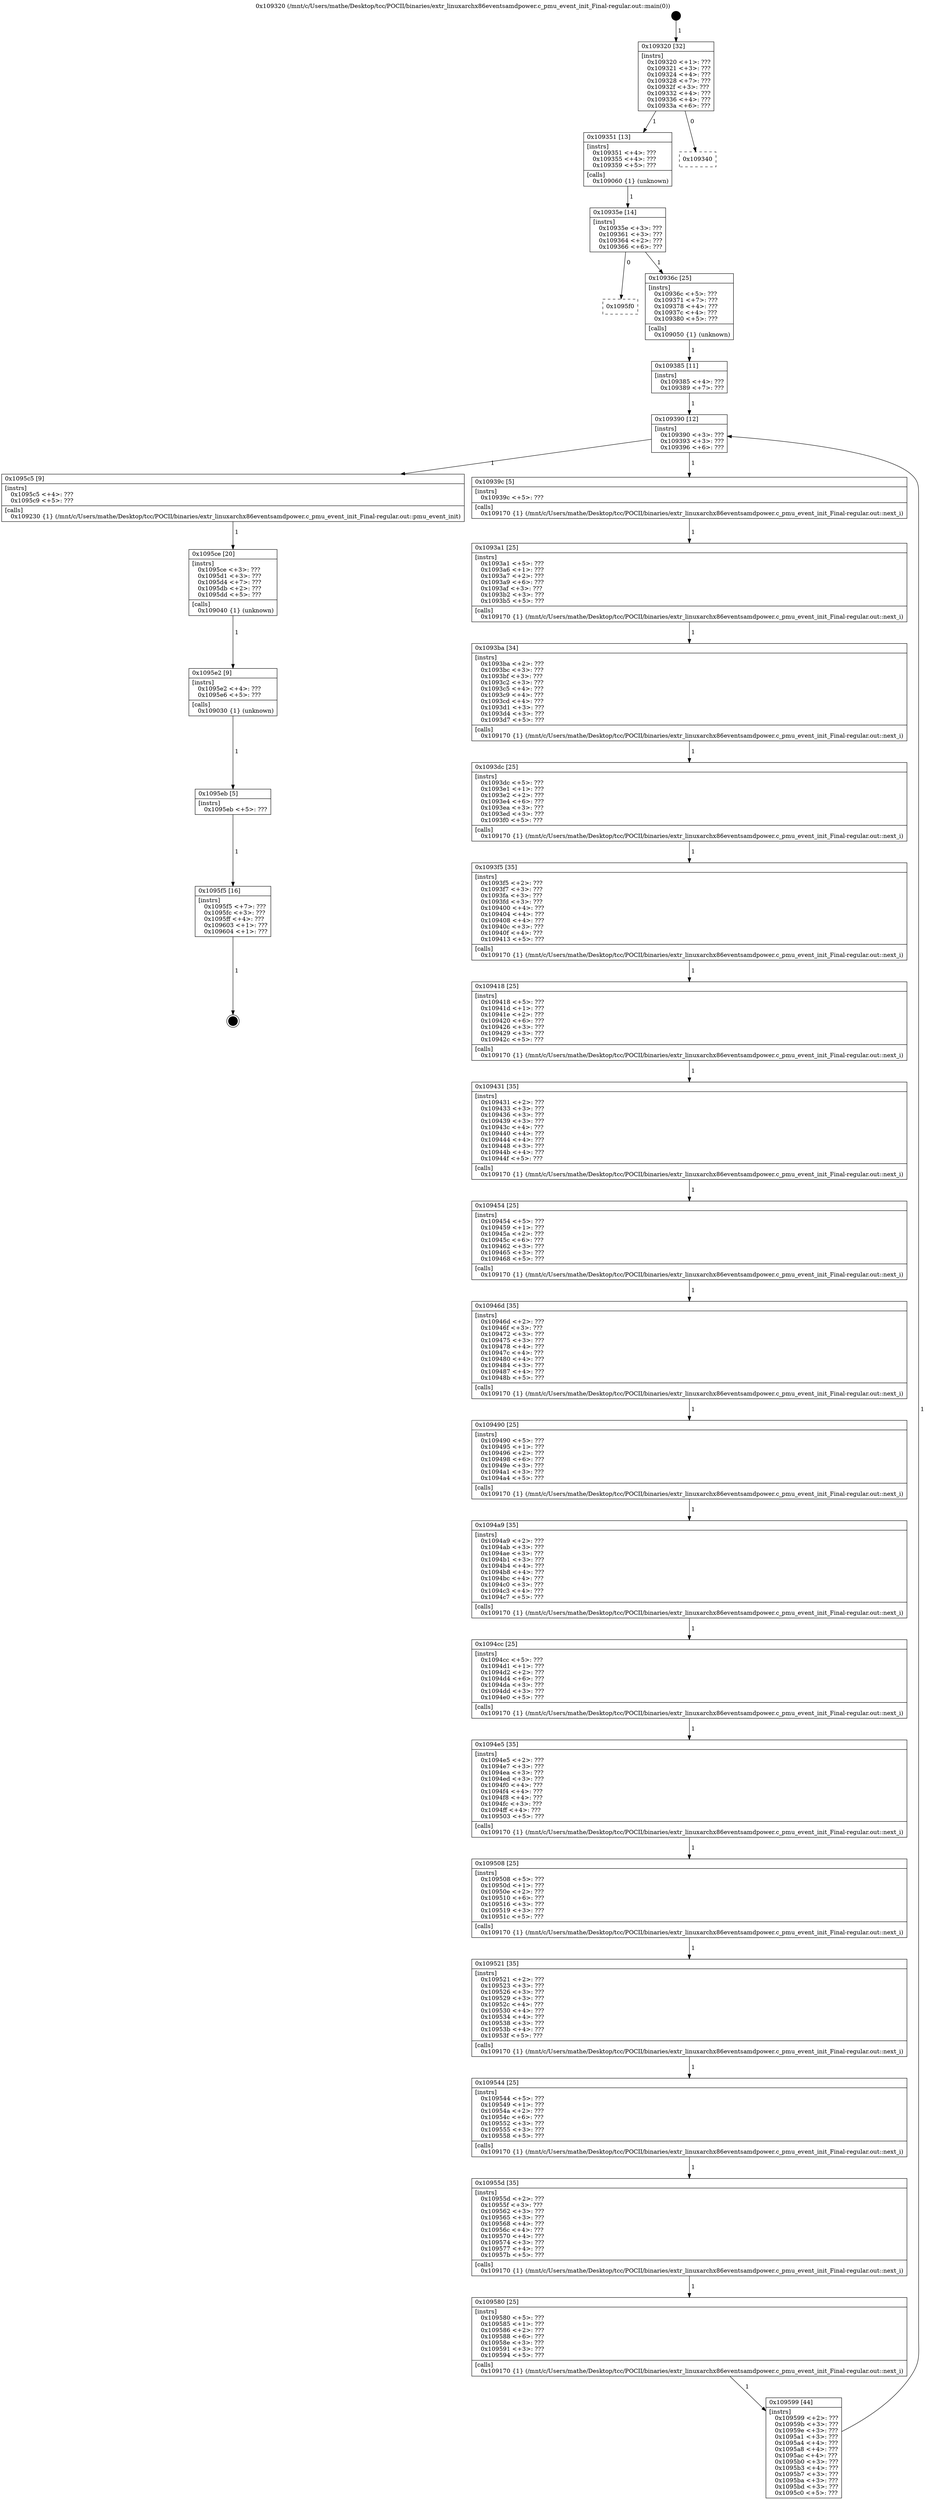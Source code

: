 digraph "0x109320" {
  label = "0x109320 (/mnt/c/Users/mathe/Desktop/tcc/POCII/binaries/extr_linuxarchx86eventsamdpower.c_pmu_event_init_Final-regular.out::main(0))"
  labelloc = "t"
  node[shape=record]

  Entry [label="",width=0.3,height=0.3,shape=circle,fillcolor=black,style=filled]
  "0x109320" [label="{
     0x109320 [32]\l
     | [instrs]\l
     &nbsp;&nbsp;0x109320 \<+1\>: ???\l
     &nbsp;&nbsp;0x109321 \<+3\>: ???\l
     &nbsp;&nbsp;0x109324 \<+4\>: ???\l
     &nbsp;&nbsp;0x109328 \<+7\>: ???\l
     &nbsp;&nbsp;0x10932f \<+3\>: ???\l
     &nbsp;&nbsp;0x109332 \<+4\>: ???\l
     &nbsp;&nbsp;0x109336 \<+4\>: ???\l
     &nbsp;&nbsp;0x10933a \<+6\>: ???\l
  }"]
  "0x109351" [label="{
     0x109351 [13]\l
     | [instrs]\l
     &nbsp;&nbsp;0x109351 \<+4\>: ???\l
     &nbsp;&nbsp;0x109355 \<+4\>: ???\l
     &nbsp;&nbsp;0x109359 \<+5\>: ???\l
     | [calls]\l
     &nbsp;&nbsp;0x109060 \{1\} (unknown)\l
  }"]
  "0x109340" [label="{
     0x109340\l
  }", style=dashed]
  "0x10935e" [label="{
     0x10935e [14]\l
     | [instrs]\l
     &nbsp;&nbsp;0x10935e \<+3\>: ???\l
     &nbsp;&nbsp;0x109361 \<+3\>: ???\l
     &nbsp;&nbsp;0x109364 \<+2\>: ???\l
     &nbsp;&nbsp;0x109366 \<+6\>: ???\l
  }"]
  "0x1095f0" [label="{
     0x1095f0\l
  }", style=dashed]
  "0x10936c" [label="{
     0x10936c [25]\l
     | [instrs]\l
     &nbsp;&nbsp;0x10936c \<+5\>: ???\l
     &nbsp;&nbsp;0x109371 \<+7\>: ???\l
     &nbsp;&nbsp;0x109378 \<+4\>: ???\l
     &nbsp;&nbsp;0x10937c \<+4\>: ???\l
     &nbsp;&nbsp;0x109380 \<+5\>: ???\l
     | [calls]\l
     &nbsp;&nbsp;0x109050 \{1\} (unknown)\l
  }"]
  Exit [label="",width=0.3,height=0.3,shape=circle,fillcolor=black,style=filled,peripheries=2]
  "0x109390" [label="{
     0x109390 [12]\l
     | [instrs]\l
     &nbsp;&nbsp;0x109390 \<+3\>: ???\l
     &nbsp;&nbsp;0x109393 \<+3\>: ???\l
     &nbsp;&nbsp;0x109396 \<+6\>: ???\l
  }"]
  "0x1095c5" [label="{
     0x1095c5 [9]\l
     | [instrs]\l
     &nbsp;&nbsp;0x1095c5 \<+4\>: ???\l
     &nbsp;&nbsp;0x1095c9 \<+5\>: ???\l
     | [calls]\l
     &nbsp;&nbsp;0x109230 \{1\} (/mnt/c/Users/mathe/Desktop/tcc/POCII/binaries/extr_linuxarchx86eventsamdpower.c_pmu_event_init_Final-regular.out::pmu_event_init)\l
  }"]
  "0x10939c" [label="{
     0x10939c [5]\l
     | [instrs]\l
     &nbsp;&nbsp;0x10939c \<+5\>: ???\l
     | [calls]\l
     &nbsp;&nbsp;0x109170 \{1\} (/mnt/c/Users/mathe/Desktop/tcc/POCII/binaries/extr_linuxarchx86eventsamdpower.c_pmu_event_init_Final-regular.out::next_i)\l
  }"]
  "0x1093a1" [label="{
     0x1093a1 [25]\l
     | [instrs]\l
     &nbsp;&nbsp;0x1093a1 \<+5\>: ???\l
     &nbsp;&nbsp;0x1093a6 \<+1\>: ???\l
     &nbsp;&nbsp;0x1093a7 \<+2\>: ???\l
     &nbsp;&nbsp;0x1093a9 \<+6\>: ???\l
     &nbsp;&nbsp;0x1093af \<+3\>: ???\l
     &nbsp;&nbsp;0x1093b2 \<+3\>: ???\l
     &nbsp;&nbsp;0x1093b5 \<+5\>: ???\l
     | [calls]\l
     &nbsp;&nbsp;0x109170 \{1\} (/mnt/c/Users/mathe/Desktop/tcc/POCII/binaries/extr_linuxarchx86eventsamdpower.c_pmu_event_init_Final-regular.out::next_i)\l
  }"]
  "0x1093ba" [label="{
     0x1093ba [34]\l
     | [instrs]\l
     &nbsp;&nbsp;0x1093ba \<+2\>: ???\l
     &nbsp;&nbsp;0x1093bc \<+3\>: ???\l
     &nbsp;&nbsp;0x1093bf \<+3\>: ???\l
     &nbsp;&nbsp;0x1093c2 \<+3\>: ???\l
     &nbsp;&nbsp;0x1093c5 \<+4\>: ???\l
     &nbsp;&nbsp;0x1093c9 \<+4\>: ???\l
     &nbsp;&nbsp;0x1093cd \<+4\>: ???\l
     &nbsp;&nbsp;0x1093d1 \<+3\>: ???\l
     &nbsp;&nbsp;0x1093d4 \<+3\>: ???\l
     &nbsp;&nbsp;0x1093d7 \<+5\>: ???\l
     | [calls]\l
     &nbsp;&nbsp;0x109170 \{1\} (/mnt/c/Users/mathe/Desktop/tcc/POCII/binaries/extr_linuxarchx86eventsamdpower.c_pmu_event_init_Final-regular.out::next_i)\l
  }"]
  "0x1093dc" [label="{
     0x1093dc [25]\l
     | [instrs]\l
     &nbsp;&nbsp;0x1093dc \<+5\>: ???\l
     &nbsp;&nbsp;0x1093e1 \<+1\>: ???\l
     &nbsp;&nbsp;0x1093e2 \<+2\>: ???\l
     &nbsp;&nbsp;0x1093e4 \<+6\>: ???\l
     &nbsp;&nbsp;0x1093ea \<+3\>: ???\l
     &nbsp;&nbsp;0x1093ed \<+3\>: ???\l
     &nbsp;&nbsp;0x1093f0 \<+5\>: ???\l
     | [calls]\l
     &nbsp;&nbsp;0x109170 \{1\} (/mnt/c/Users/mathe/Desktop/tcc/POCII/binaries/extr_linuxarchx86eventsamdpower.c_pmu_event_init_Final-regular.out::next_i)\l
  }"]
  "0x1093f5" [label="{
     0x1093f5 [35]\l
     | [instrs]\l
     &nbsp;&nbsp;0x1093f5 \<+2\>: ???\l
     &nbsp;&nbsp;0x1093f7 \<+3\>: ???\l
     &nbsp;&nbsp;0x1093fa \<+3\>: ???\l
     &nbsp;&nbsp;0x1093fd \<+3\>: ???\l
     &nbsp;&nbsp;0x109400 \<+4\>: ???\l
     &nbsp;&nbsp;0x109404 \<+4\>: ???\l
     &nbsp;&nbsp;0x109408 \<+4\>: ???\l
     &nbsp;&nbsp;0x10940c \<+3\>: ???\l
     &nbsp;&nbsp;0x10940f \<+4\>: ???\l
     &nbsp;&nbsp;0x109413 \<+5\>: ???\l
     | [calls]\l
     &nbsp;&nbsp;0x109170 \{1\} (/mnt/c/Users/mathe/Desktop/tcc/POCII/binaries/extr_linuxarchx86eventsamdpower.c_pmu_event_init_Final-regular.out::next_i)\l
  }"]
  "0x109418" [label="{
     0x109418 [25]\l
     | [instrs]\l
     &nbsp;&nbsp;0x109418 \<+5\>: ???\l
     &nbsp;&nbsp;0x10941d \<+1\>: ???\l
     &nbsp;&nbsp;0x10941e \<+2\>: ???\l
     &nbsp;&nbsp;0x109420 \<+6\>: ???\l
     &nbsp;&nbsp;0x109426 \<+3\>: ???\l
     &nbsp;&nbsp;0x109429 \<+3\>: ???\l
     &nbsp;&nbsp;0x10942c \<+5\>: ???\l
     | [calls]\l
     &nbsp;&nbsp;0x109170 \{1\} (/mnt/c/Users/mathe/Desktop/tcc/POCII/binaries/extr_linuxarchx86eventsamdpower.c_pmu_event_init_Final-regular.out::next_i)\l
  }"]
  "0x109431" [label="{
     0x109431 [35]\l
     | [instrs]\l
     &nbsp;&nbsp;0x109431 \<+2\>: ???\l
     &nbsp;&nbsp;0x109433 \<+3\>: ???\l
     &nbsp;&nbsp;0x109436 \<+3\>: ???\l
     &nbsp;&nbsp;0x109439 \<+3\>: ???\l
     &nbsp;&nbsp;0x10943c \<+4\>: ???\l
     &nbsp;&nbsp;0x109440 \<+4\>: ???\l
     &nbsp;&nbsp;0x109444 \<+4\>: ???\l
     &nbsp;&nbsp;0x109448 \<+3\>: ???\l
     &nbsp;&nbsp;0x10944b \<+4\>: ???\l
     &nbsp;&nbsp;0x10944f \<+5\>: ???\l
     | [calls]\l
     &nbsp;&nbsp;0x109170 \{1\} (/mnt/c/Users/mathe/Desktop/tcc/POCII/binaries/extr_linuxarchx86eventsamdpower.c_pmu_event_init_Final-regular.out::next_i)\l
  }"]
  "0x109454" [label="{
     0x109454 [25]\l
     | [instrs]\l
     &nbsp;&nbsp;0x109454 \<+5\>: ???\l
     &nbsp;&nbsp;0x109459 \<+1\>: ???\l
     &nbsp;&nbsp;0x10945a \<+2\>: ???\l
     &nbsp;&nbsp;0x10945c \<+6\>: ???\l
     &nbsp;&nbsp;0x109462 \<+3\>: ???\l
     &nbsp;&nbsp;0x109465 \<+3\>: ???\l
     &nbsp;&nbsp;0x109468 \<+5\>: ???\l
     | [calls]\l
     &nbsp;&nbsp;0x109170 \{1\} (/mnt/c/Users/mathe/Desktop/tcc/POCII/binaries/extr_linuxarchx86eventsamdpower.c_pmu_event_init_Final-regular.out::next_i)\l
  }"]
  "0x10946d" [label="{
     0x10946d [35]\l
     | [instrs]\l
     &nbsp;&nbsp;0x10946d \<+2\>: ???\l
     &nbsp;&nbsp;0x10946f \<+3\>: ???\l
     &nbsp;&nbsp;0x109472 \<+3\>: ???\l
     &nbsp;&nbsp;0x109475 \<+3\>: ???\l
     &nbsp;&nbsp;0x109478 \<+4\>: ???\l
     &nbsp;&nbsp;0x10947c \<+4\>: ???\l
     &nbsp;&nbsp;0x109480 \<+4\>: ???\l
     &nbsp;&nbsp;0x109484 \<+3\>: ???\l
     &nbsp;&nbsp;0x109487 \<+4\>: ???\l
     &nbsp;&nbsp;0x10948b \<+5\>: ???\l
     | [calls]\l
     &nbsp;&nbsp;0x109170 \{1\} (/mnt/c/Users/mathe/Desktop/tcc/POCII/binaries/extr_linuxarchx86eventsamdpower.c_pmu_event_init_Final-regular.out::next_i)\l
  }"]
  "0x109490" [label="{
     0x109490 [25]\l
     | [instrs]\l
     &nbsp;&nbsp;0x109490 \<+5\>: ???\l
     &nbsp;&nbsp;0x109495 \<+1\>: ???\l
     &nbsp;&nbsp;0x109496 \<+2\>: ???\l
     &nbsp;&nbsp;0x109498 \<+6\>: ???\l
     &nbsp;&nbsp;0x10949e \<+3\>: ???\l
     &nbsp;&nbsp;0x1094a1 \<+3\>: ???\l
     &nbsp;&nbsp;0x1094a4 \<+5\>: ???\l
     | [calls]\l
     &nbsp;&nbsp;0x109170 \{1\} (/mnt/c/Users/mathe/Desktop/tcc/POCII/binaries/extr_linuxarchx86eventsamdpower.c_pmu_event_init_Final-regular.out::next_i)\l
  }"]
  "0x1094a9" [label="{
     0x1094a9 [35]\l
     | [instrs]\l
     &nbsp;&nbsp;0x1094a9 \<+2\>: ???\l
     &nbsp;&nbsp;0x1094ab \<+3\>: ???\l
     &nbsp;&nbsp;0x1094ae \<+3\>: ???\l
     &nbsp;&nbsp;0x1094b1 \<+3\>: ???\l
     &nbsp;&nbsp;0x1094b4 \<+4\>: ???\l
     &nbsp;&nbsp;0x1094b8 \<+4\>: ???\l
     &nbsp;&nbsp;0x1094bc \<+4\>: ???\l
     &nbsp;&nbsp;0x1094c0 \<+3\>: ???\l
     &nbsp;&nbsp;0x1094c3 \<+4\>: ???\l
     &nbsp;&nbsp;0x1094c7 \<+5\>: ???\l
     | [calls]\l
     &nbsp;&nbsp;0x109170 \{1\} (/mnt/c/Users/mathe/Desktop/tcc/POCII/binaries/extr_linuxarchx86eventsamdpower.c_pmu_event_init_Final-regular.out::next_i)\l
  }"]
  "0x1094cc" [label="{
     0x1094cc [25]\l
     | [instrs]\l
     &nbsp;&nbsp;0x1094cc \<+5\>: ???\l
     &nbsp;&nbsp;0x1094d1 \<+1\>: ???\l
     &nbsp;&nbsp;0x1094d2 \<+2\>: ???\l
     &nbsp;&nbsp;0x1094d4 \<+6\>: ???\l
     &nbsp;&nbsp;0x1094da \<+3\>: ???\l
     &nbsp;&nbsp;0x1094dd \<+3\>: ???\l
     &nbsp;&nbsp;0x1094e0 \<+5\>: ???\l
     | [calls]\l
     &nbsp;&nbsp;0x109170 \{1\} (/mnt/c/Users/mathe/Desktop/tcc/POCII/binaries/extr_linuxarchx86eventsamdpower.c_pmu_event_init_Final-regular.out::next_i)\l
  }"]
  "0x1094e5" [label="{
     0x1094e5 [35]\l
     | [instrs]\l
     &nbsp;&nbsp;0x1094e5 \<+2\>: ???\l
     &nbsp;&nbsp;0x1094e7 \<+3\>: ???\l
     &nbsp;&nbsp;0x1094ea \<+3\>: ???\l
     &nbsp;&nbsp;0x1094ed \<+3\>: ???\l
     &nbsp;&nbsp;0x1094f0 \<+4\>: ???\l
     &nbsp;&nbsp;0x1094f4 \<+4\>: ???\l
     &nbsp;&nbsp;0x1094f8 \<+4\>: ???\l
     &nbsp;&nbsp;0x1094fc \<+3\>: ???\l
     &nbsp;&nbsp;0x1094ff \<+4\>: ???\l
     &nbsp;&nbsp;0x109503 \<+5\>: ???\l
     | [calls]\l
     &nbsp;&nbsp;0x109170 \{1\} (/mnt/c/Users/mathe/Desktop/tcc/POCII/binaries/extr_linuxarchx86eventsamdpower.c_pmu_event_init_Final-regular.out::next_i)\l
  }"]
  "0x109508" [label="{
     0x109508 [25]\l
     | [instrs]\l
     &nbsp;&nbsp;0x109508 \<+5\>: ???\l
     &nbsp;&nbsp;0x10950d \<+1\>: ???\l
     &nbsp;&nbsp;0x10950e \<+2\>: ???\l
     &nbsp;&nbsp;0x109510 \<+6\>: ???\l
     &nbsp;&nbsp;0x109516 \<+3\>: ???\l
     &nbsp;&nbsp;0x109519 \<+3\>: ???\l
     &nbsp;&nbsp;0x10951c \<+5\>: ???\l
     | [calls]\l
     &nbsp;&nbsp;0x109170 \{1\} (/mnt/c/Users/mathe/Desktop/tcc/POCII/binaries/extr_linuxarchx86eventsamdpower.c_pmu_event_init_Final-regular.out::next_i)\l
  }"]
  "0x109521" [label="{
     0x109521 [35]\l
     | [instrs]\l
     &nbsp;&nbsp;0x109521 \<+2\>: ???\l
     &nbsp;&nbsp;0x109523 \<+3\>: ???\l
     &nbsp;&nbsp;0x109526 \<+3\>: ???\l
     &nbsp;&nbsp;0x109529 \<+3\>: ???\l
     &nbsp;&nbsp;0x10952c \<+4\>: ???\l
     &nbsp;&nbsp;0x109530 \<+4\>: ???\l
     &nbsp;&nbsp;0x109534 \<+4\>: ???\l
     &nbsp;&nbsp;0x109538 \<+3\>: ???\l
     &nbsp;&nbsp;0x10953b \<+4\>: ???\l
     &nbsp;&nbsp;0x10953f \<+5\>: ???\l
     | [calls]\l
     &nbsp;&nbsp;0x109170 \{1\} (/mnt/c/Users/mathe/Desktop/tcc/POCII/binaries/extr_linuxarchx86eventsamdpower.c_pmu_event_init_Final-regular.out::next_i)\l
  }"]
  "0x109544" [label="{
     0x109544 [25]\l
     | [instrs]\l
     &nbsp;&nbsp;0x109544 \<+5\>: ???\l
     &nbsp;&nbsp;0x109549 \<+1\>: ???\l
     &nbsp;&nbsp;0x10954a \<+2\>: ???\l
     &nbsp;&nbsp;0x10954c \<+6\>: ???\l
     &nbsp;&nbsp;0x109552 \<+3\>: ???\l
     &nbsp;&nbsp;0x109555 \<+3\>: ???\l
     &nbsp;&nbsp;0x109558 \<+5\>: ???\l
     | [calls]\l
     &nbsp;&nbsp;0x109170 \{1\} (/mnt/c/Users/mathe/Desktop/tcc/POCII/binaries/extr_linuxarchx86eventsamdpower.c_pmu_event_init_Final-regular.out::next_i)\l
  }"]
  "0x10955d" [label="{
     0x10955d [35]\l
     | [instrs]\l
     &nbsp;&nbsp;0x10955d \<+2\>: ???\l
     &nbsp;&nbsp;0x10955f \<+3\>: ???\l
     &nbsp;&nbsp;0x109562 \<+3\>: ???\l
     &nbsp;&nbsp;0x109565 \<+3\>: ???\l
     &nbsp;&nbsp;0x109568 \<+4\>: ???\l
     &nbsp;&nbsp;0x10956c \<+4\>: ???\l
     &nbsp;&nbsp;0x109570 \<+4\>: ???\l
     &nbsp;&nbsp;0x109574 \<+3\>: ???\l
     &nbsp;&nbsp;0x109577 \<+4\>: ???\l
     &nbsp;&nbsp;0x10957b \<+5\>: ???\l
     | [calls]\l
     &nbsp;&nbsp;0x109170 \{1\} (/mnt/c/Users/mathe/Desktop/tcc/POCII/binaries/extr_linuxarchx86eventsamdpower.c_pmu_event_init_Final-regular.out::next_i)\l
  }"]
  "0x109580" [label="{
     0x109580 [25]\l
     | [instrs]\l
     &nbsp;&nbsp;0x109580 \<+5\>: ???\l
     &nbsp;&nbsp;0x109585 \<+1\>: ???\l
     &nbsp;&nbsp;0x109586 \<+2\>: ???\l
     &nbsp;&nbsp;0x109588 \<+6\>: ???\l
     &nbsp;&nbsp;0x10958e \<+3\>: ???\l
     &nbsp;&nbsp;0x109591 \<+3\>: ???\l
     &nbsp;&nbsp;0x109594 \<+5\>: ???\l
     | [calls]\l
     &nbsp;&nbsp;0x109170 \{1\} (/mnt/c/Users/mathe/Desktop/tcc/POCII/binaries/extr_linuxarchx86eventsamdpower.c_pmu_event_init_Final-regular.out::next_i)\l
  }"]
  "0x109599" [label="{
     0x109599 [44]\l
     | [instrs]\l
     &nbsp;&nbsp;0x109599 \<+2\>: ???\l
     &nbsp;&nbsp;0x10959b \<+3\>: ???\l
     &nbsp;&nbsp;0x10959e \<+3\>: ???\l
     &nbsp;&nbsp;0x1095a1 \<+3\>: ???\l
     &nbsp;&nbsp;0x1095a4 \<+4\>: ???\l
     &nbsp;&nbsp;0x1095a8 \<+4\>: ???\l
     &nbsp;&nbsp;0x1095ac \<+4\>: ???\l
     &nbsp;&nbsp;0x1095b0 \<+3\>: ???\l
     &nbsp;&nbsp;0x1095b3 \<+4\>: ???\l
     &nbsp;&nbsp;0x1095b7 \<+3\>: ???\l
     &nbsp;&nbsp;0x1095ba \<+3\>: ???\l
     &nbsp;&nbsp;0x1095bd \<+3\>: ???\l
     &nbsp;&nbsp;0x1095c0 \<+5\>: ???\l
  }"]
  "0x109385" [label="{
     0x109385 [11]\l
     | [instrs]\l
     &nbsp;&nbsp;0x109385 \<+4\>: ???\l
     &nbsp;&nbsp;0x109389 \<+7\>: ???\l
  }"]
  "0x1095ce" [label="{
     0x1095ce [20]\l
     | [instrs]\l
     &nbsp;&nbsp;0x1095ce \<+3\>: ???\l
     &nbsp;&nbsp;0x1095d1 \<+3\>: ???\l
     &nbsp;&nbsp;0x1095d4 \<+7\>: ???\l
     &nbsp;&nbsp;0x1095db \<+2\>: ???\l
     &nbsp;&nbsp;0x1095dd \<+5\>: ???\l
     | [calls]\l
     &nbsp;&nbsp;0x109040 \{1\} (unknown)\l
  }"]
  "0x1095e2" [label="{
     0x1095e2 [9]\l
     | [instrs]\l
     &nbsp;&nbsp;0x1095e2 \<+4\>: ???\l
     &nbsp;&nbsp;0x1095e6 \<+5\>: ???\l
     | [calls]\l
     &nbsp;&nbsp;0x109030 \{1\} (unknown)\l
  }"]
  "0x1095eb" [label="{
     0x1095eb [5]\l
     | [instrs]\l
     &nbsp;&nbsp;0x1095eb \<+5\>: ???\l
  }"]
  "0x1095f5" [label="{
     0x1095f5 [16]\l
     | [instrs]\l
     &nbsp;&nbsp;0x1095f5 \<+7\>: ???\l
     &nbsp;&nbsp;0x1095fc \<+3\>: ???\l
     &nbsp;&nbsp;0x1095ff \<+4\>: ???\l
     &nbsp;&nbsp;0x109603 \<+1\>: ???\l
     &nbsp;&nbsp;0x109604 \<+1\>: ???\l
  }"]
  Entry -> "0x109320" [label=" 1"]
  "0x109320" -> "0x109351" [label=" 1"]
  "0x109320" -> "0x109340" [label=" 0"]
  "0x109351" -> "0x10935e" [label=" 1"]
  "0x10935e" -> "0x1095f0" [label=" 0"]
  "0x10935e" -> "0x10936c" [label=" 1"]
  "0x1095f5" -> Exit [label=" 1"]
  "0x10936c" -> "0x109385" [label=" 1"]
  "0x109390" -> "0x1095c5" [label=" 1"]
  "0x109390" -> "0x10939c" [label=" 1"]
  "0x10939c" -> "0x1093a1" [label=" 1"]
  "0x1093a1" -> "0x1093ba" [label=" 1"]
  "0x1093ba" -> "0x1093dc" [label=" 1"]
  "0x1093dc" -> "0x1093f5" [label=" 1"]
  "0x1093f5" -> "0x109418" [label=" 1"]
  "0x109418" -> "0x109431" [label=" 1"]
  "0x109431" -> "0x109454" [label=" 1"]
  "0x109454" -> "0x10946d" [label=" 1"]
  "0x10946d" -> "0x109490" [label=" 1"]
  "0x109490" -> "0x1094a9" [label=" 1"]
  "0x1094a9" -> "0x1094cc" [label=" 1"]
  "0x1094cc" -> "0x1094e5" [label=" 1"]
  "0x1094e5" -> "0x109508" [label=" 1"]
  "0x109508" -> "0x109521" [label=" 1"]
  "0x109521" -> "0x109544" [label=" 1"]
  "0x109544" -> "0x10955d" [label=" 1"]
  "0x10955d" -> "0x109580" [label=" 1"]
  "0x109580" -> "0x109599" [label=" 1"]
  "0x109385" -> "0x109390" [label=" 1"]
  "0x109599" -> "0x109390" [label=" 1"]
  "0x1095c5" -> "0x1095ce" [label=" 1"]
  "0x1095ce" -> "0x1095e2" [label=" 1"]
  "0x1095e2" -> "0x1095eb" [label=" 1"]
  "0x1095eb" -> "0x1095f5" [label=" 1"]
}
